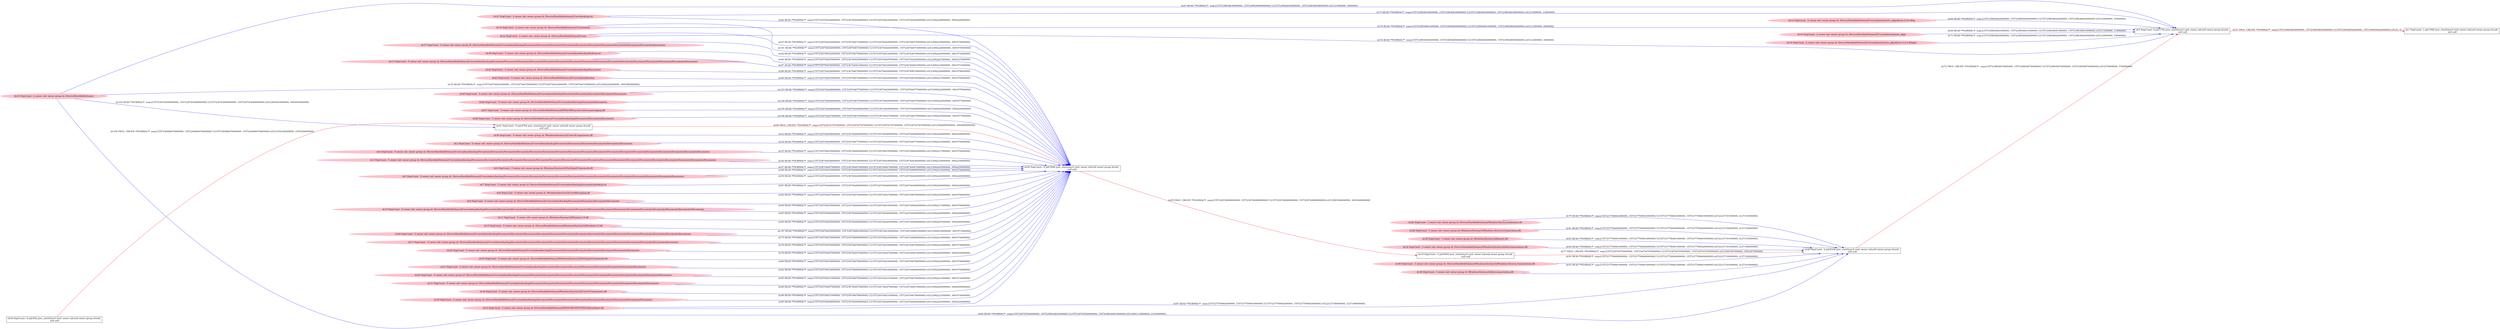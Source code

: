digraph  {
rankdir=LR
"0"[color=black,label="id:0 HopCount: 0 pid:1752 proc_starttime:0 cmd: owner uid:null owner group id:null,\n null null", shape=box,style=solid];
"1"[color=black,label="id:1 HopCount: 1 pid:1496 proc_starttime:0 cmd: owner uid:null owner group id:null,\n null null", shape=box,style=solid];
"0" -> "1" [id=51,__obj="PROC_CREATE"color=red,label="id:51 PROC_CREATE **NORMAL**  seqs:[1557239836652000000, 1557239836652000000] T:[1557239836652000000, 1557239836652000000] relT:[0, 0]",style=solid];
"23"[color=pink,label="id:23 HopCount: -2 owner uid: owner group id: /Device/HarddiskVolume2 ", shape=oval,style=filled];
"40"[color=black,label="id:40 HopCount: -4 pid:5096 proc_starttime:0 cmd: owner uid:null owner group id:null,\n null null", shape=box,style=solid];
"23" -> "40" [id=52,__obj="READ"color=blue,label="id:52 READ **NORMAL**  seqs:[1557236744423000000, 1557236744672000000] T:[1557236744423000000, 1557236744672000000] relT:[3092229000000, 3091980000000]",style=solid];
"50"[color=pink,label="id:50 HopCount: -5 owner uid: owner group id: /Windows/System32/CoreUIComponents.dll ", shape=oval,style=filled];
"50" -> "40" [id=53,__obj="READ"color=blue,label="id:53 READ **NORMAL**  seqs:[1557236744448000000, 1557236744448000000] T:[1557236744448000000, 1557236744448000000] relT:[3092204000000, 3092204000000]",style=solid];
"2"[color=pink,label="id:2 HopCount: -5 owner uid: owner group id: /Device/HarddiskVolume2/Users/admin/backup/Documents/Documents/Documents/Documents/Documents/Documents ", shape=oval,style=filled];
"2" -> "40" [id=54,__obj="READ"color=blue,label="id:54 READ **NORMAL**  seqs:[1557236744429000000, 1557236744677000000] T:[1557236744429000000, 1557236744677000000] relT:[3092223000000, 3091975000000]",style=solid];
"4"[color=pink,label="id:4 HopCount: -5 owner uid: owner group id: /Device/HarddiskVolume2/Users/admin/backup/Documents/Documents/Documents/Documents/Documents/Documents/Documents/Documents/Documents/Documents/Documents/Documents/Documents/Documents/Documents/Documents/Documents/Documents ", shape=oval,style=filled];
"4" -> "40" [id=55,__obj="READ"color=blue,label="id:55 READ **NORMAL**  seqs:[1557236744435000000, 1557236744682000000] T:[1557236744435000000, 1557236744682000000] relT:[3092217000000, 3091970000000]",style=solid];
"3"[color=pink,label="id:3 HopCount: -5 owner uid: owner group id: /Device/HarddiskVolume2/Users/admin/backup/Documents/Documents/Documents/Documents/Documents/Documents/Documents/Documents/Documents/Documents/Documents/Documents/Documents/Documents/Documents/Documents/Documents/Documents/Documents ", shape=oval,style=filled];
"3" -> "40" [id=56,__obj="READ"color=blue,label="id:56 READ **NORMAL**  seqs:[1557236744436000000, 1557236744436000000] T:[1557236744436000000, 1557236744436000000] relT:[3092216000000, 3092216000000]",style=solid];
"6"[color=pink,label="id:6 HopCount: -5 owner uid: owner group id: /Windows/System32/TextInputFramework.dll ", shape=oval,style=filled];
"6" -> "40" [id=57,__obj="READ"color=blue,label="id:57 READ **NORMAL**  seqs:[1557236744447000000, 1557236744447000000] T:[1557236744447000000, 1557236744447000000] relT:[3092205000000, 3092205000000]",style=solid];
"5"[color=pink,label="id:5 HopCount: -5 owner uid: owner group id: /Device/HarddiskVolume2/Users/admin/backup/Documents/Documents/Documents/Documents/Documents/Documents/Documents/Documents/Documents/Documents/Documents/Documents/Documents/Documents ", shape=oval,style=filled];
"5" -> "40" [id=58,__obj="READ"color=blue,label="id:58 READ **NORMAL**  seqs:[1557236744433000000, 1557236744680000000] T:[1557236744433000000, 1557236744680000000] relT:[3092219000000, 3091972000000]",style=solid];
"7"[color=pink,label="id:7 HopCount: -5 owner uid: owner group id: /Device/HarddiskVolume2/Users/admin/backup/Documents/desktop.ini ", shape=oval,style=filled];
"7" -> "40" [id=59,__obj="READ"color=blue,label="id:59 READ **NORMAL**  seqs:[1557236744426000000, 1557236744426000000] T:[1557236744426000000, 1557236744426000000] relT:[3092226000000, 3092226000000]",style=solid];
"21"[color=pink,label="id:21 HopCount: -2 owner uid: owner group id: /Device/HarddiskVolume2/Users/desktop.ini ", shape=oval,style=filled];
"21" -> "40" [id=60,__obj="READ"color=blue,label="id:60 READ **NORMAL**  seqs:[1557236744424000000, 1557236744424000000] T:[1557236744424000000, 1557236744424000000] relT:[3092228000000, 3092228000000]",style=solid];
"8"[color=pink,label="id:8 HopCount: -5 owner uid: owner group id: /Windows/System32/CoreMessaging.dll ", shape=oval,style=filled];
"8" -> "40" [id=61,__obj="READ"color=blue,label="id:61 READ **NORMAL**  seqs:[1557236744448000000, 1557236744448000000] T:[1557236744448000000, 1557236744448000000] relT:[3092204000000, 3092204000000]",style=solid];
"9"[color=pink,label="id:9 HopCount: -5 owner uid: owner group id: /Device/HarddiskVolume2/Users/admin/backup/Documents/Documents/Documents/Documents ", shape=oval,style=filled];
"9" -> "40" [id=62,__obj="READ"color=blue,label="id:62 READ **NORMAL**  seqs:[1557236744427000000, 1557236744676000000] T:[1557236744427000000, 1557236744676000000] relT:[3092225000000, 3091976000000]",style=solid];
"23" -> "0" [id=63,__obj="READ"color=blue,label="id:63 READ **NORMAL**  seqs:[1557239836639000000, 1557239836649000000] T:[1557239836639000000, 1557239836649000000] relT:[13000000, 3000000]",style=solid];
"10"[color=pink,label="id:10 HopCount: -5 owner uid: owner group id: /Device/HarddiskVolume2/Users/admin/backup/Documents/Documents/Documents/Documents/Documents/Documents/Documents/Documents/Documents/Documents/Documents/Documents/Documents/Documents/Documents/Documents/Documents ", shape=oval,style=filled];
"10" -> "40" [id=64,__obj="READ"color=blue,label="id:64 READ **NORMAL**  seqs:[1557236744435000000, 1557236744682000000] T:[1557236744435000000, 1557236744682000000] relT:[3092217000000, 3091970000000]",style=solid];
"11"[color=pink,label="id:11 HopCount: -5 owner uid: owner group id: /Windows/System32/Windows.UI.dll ", shape=oval,style=filled];
"11" -> "40" [id=65,__obj="READ"color=blue,label="id:65 READ **NORMAL**  seqs:[1557236744446000000, 1557236744446000000] T:[1557236744446000000, 1557236744446000000] relT:[3092206000000, 3092206000000]",style=solid];
"12"[color=pink,label="id:12 HopCount: -2 owner uid: owner group id: /Device/HarddiskVolume2/Users/admin/ubuntu_pkgs/bison-3.0.4.dfsg ", shape=oval,style=filled];
"12" -> "0" [id=66,__obj="READ"color=blue,label="id:66 READ **NORMAL**  seqs:[1557239836642000000, 1557239836642000000] T:[1557239836642000000, 1557239836642000000] relT:[10000000, 10000000]",style=solid];
"16"[color=pink,label="id:16 HopCount: -2 owner uid: owner group id: /Device/HarddiskVolume2/Users/admin ", shape=oval,style=filled];
"16" -> "40" [id=67,__obj="READ"color=blue,label="id:67 READ **NORMAL**  seqs:[1557236744424000000, 1557236744673000000] T:[1557236744424000000, 1557236744673000000] relT:[3092228000000, 3091979000000]",style=solid];
"14"[color=pink,label="id:14 HopCount: -2 owner uid: owner group id: /Device/HarddiskVolume2/Users/admin/ubuntu_pkgs ", shape=oval,style=filled];
"14" -> "0" [id=68,__obj="READ"color=blue,label="id:68 READ **NORMAL**  seqs:[1557239836641000000, 1557239836641000000] T:[1557239836641000000, 1557239836641000000] relT:[11000000, 11000000]",style=solid];
"15"[color=pink,label="id:15 HopCount: -5 owner uid: owner group id: /Device/HarddiskVolume2/Windows/System32/Windows.UI.dll ", shape=oval,style=filled];
"15" -> "40" [id=69,__obj="READ"color=blue,label="id:69 READ **NORMAL**  seqs:[1557236744445000000, 1557236744446000000] T:[1557236744445000000, 1557236744446000000] relT:[3092207000000, 3092206000000]",style=solid];
"16" -> "0" [id=70,__obj="READ"color=blue,label="id:70 READ **NORMAL**  seqs:[1557239836641000000, 1557239836644000000] T:[1557239836641000000, 1557239836644000000] relT:[11000000, 8000000]",style=solid];
"18"[color=pink,label="id:18 HopCount: -2 owner uid: owner group id: /Device/HarddiskVolume2/Users/admin/ubuntu_pkgs/bison-3.0.4.dfsg/po ", shape=oval,style=filled];
"18" -> "0" [id=71,__obj="READ"color=blue,label="id:71 READ **NORMAL**  seqs:[1557239836642000000, 1557239836642000000] T:[1557239836642000000, 1557239836642000000] relT:[10000000, 10000000]",style=solid];
"20"[color=black,label="id:20 HopCount: -2 pid:8164 proc_starttime:0 cmd: owner uid:null owner group id:null,\n null null", shape=box,style=solid];
"20" -> "0" [id=72,__obj="PROC_CREATE"color=red,label="id:72 PROC_CREATE **NORMAL**  seqs:[1557239836074000000, 1557239836074000000] T:[1557239836074000000, 1557239836074000000] relT:[578000000, 578000000]",style=solid];
"21" -> "0" [id=73,__obj="READ"color=blue,label="id:73 READ **NORMAL**  seqs:[1557239836639000000, 1557239836639000000] T:[1557239836639000000, 1557239836639000000] relT:[13000000, 13000000]",style=solid];
"22"[color=pink,label="id:22 HopCount: -2 owner uid: owner group id: /Device/HarddiskVolume2/Users ", shape=oval,style=filled];
"22" -> "0" [id=74,__obj="READ"color=blue,label="id:74 READ **NORMAL**  seqs:[1557239836640000000, 1557239836650000000] T:[1557239836640000000, 1557239836650000000] relT:[12000000, 2000000]",style=solid];
"17"[color=pink,label="id:17 HopCount: -5 owner uid: owner group id: /Device/HarddiskVolume2/Users/admin/backup/Documents/Documents/Documents/Documents/Documents/Documents/Documents/Documents/Documents/Documents/Documents/Documents/Documents ", shape=oval,style=filled];
"17" -> "40" [id=75,__obj="READ"color=blue,label="id:75 READ **NORMAL**  seqs:[1557236744433000000, 1557236744680000000] T:[1557236744433000000, 1557236744680000000] relT:[3092219000000, 3091972000000]",style=solid];
"24"[color=pink,label="id:24 HopCount: -5 owner uid: owner group id: /Device/HarddiskVolume2/Users/admin/backup/Documents/Documents/Documents/Documents/Documents/Documents/Documents ", shape=oval,style=filled];
"24" -> "40" [id=76,__obj="READ"color=blue,label="id:76 READ **NORMAL**  seqs:[1557236744430000000, 1557236744678000000] T:[1557236744430000000, 1557236744678000000] relT:[3092222000000, 3091974000000]",style=solid];
"19"[color=black,label="id:19 HopCount: -3 pid:6404 proc_starttime:0 cmd: owner uid:null owner group id:null,\n null null", shape=box,style=solid];
"19" -> "20" [id=77,__obj="PROC_CREATE"color=red,label="id:77 PROC_CREATE **NORMAL**  seqs:[1557236744705000000, 1557236744705000000] T:[1557236744705000000, 1557236744705000000] relT:[3091947000000, 3091947000000]",style=solid];
"25"[color=pink,label="id:25 HopCount: -5 owner uid: owner group id: /Device/HarddiskVolume2/Windows/System32/TextInputFramework.dll ", shape=oval,style=filled];
"25" -> "40" [id=78,__obj="READ"color=blue,label="id:78 READ **NORMAL**  seqs:[1557236744447000000, 1557236744447000000] T:[1557236744447000000, 1557236744447000000] relT:[3092205000000, 3092205000000]",style=solid];
"26"[color=pink,label="id:26 HopCount: -3 owner uid: owner group id: /Device/HarddiskVolume2/Windows/System32/biwinrt.dll ", shape=oval,style=filled];
"26" -> "20" [id=79,__obj="READ"color=blue,label="id:79 READ **NORMAL**  seqs:[1557237709461000000, 1557237709461000000] T:[1557237709461000000, 1557237709461000000] relT:[2127191000000, 2127191000000]",style=solid];
"27"[color=pink,label="id:27 HopCount: -5 owner uid: owner group id: /Device/HarddiskVolume2/Users/admin/backup/Documents/Documents/Documents/Documents/Documents/Documents/Documents/Documents ", shape=oval,style=filled];
"27" -> "40" [id=80,__obj="READ"color=blue,label="id:80 READ **NORMAL**  seqs:[1557236744430000000, 1557236744678000000] T:[1557236744430000000, 1557236744678000000] relT:[3092222000000, 3091974000000]",style=solid];
"28"[color=pink,label="id:28 HopCount: -3 owner uid: owner group id: /Windows/System32/Windows.Devices.Enumeration.dll ", shape=oval,style=filled];
"28" -> "20" [id=81,__obj="READ"color=blue,label="id:81 READ **NORMAL**  seqs:[1557237709460000000, 1557237709460000000] T:[1557237709460000000, 1557237709460000000] relT:[2127192000000, 2127192000000]",style=solid];
"29"[color=pink,label="id:29 HopCount: -5 owner uid: owner group id: /Device/HarddiskVolume2/Users/admin/backup/Documents/Documents/Documents/Documents/Documents/Documents/Documents/Documents/Documents/Documents/Documents/Documents ", shape=oval,style=filled];
"29" -> "40" [id=82,__obj="READ"color=blue,label="id:82 READ **NORMAL**  seqs:[1557236744432000000, 1557236744680000000] T:[1557236744432000000, 1557236744680000000] relT:[3092220000000, 3091972000000]",style=solid];
"30"[color=pink,label="id:30 HopCount: -3 owner uid: owner group id: /Windows/System32/biwinrt.dll ", shape=oval,style=filled];
"30" -> "20" [id=83,__obj="READ"color=blue,label="id:83 READ **NORMAL**  seqs:[1557237709461000000, 1557237709461000000] T:[1557237709461000000, 1557237709461000000] relT:[2127191000000, 2127191000000]",style=solid];
"32"[color=pink,label="id:32 HopCount: -3 owner uid: owner group id: /Device/HarddiskVolume2/Windows/System32/deviceassociation.dll ", shape=oval,style=filled];
"32" -> "20" [id=84,__obj="READ"color=blue,label="id:84 READ **NORMAL**  seqs:[1557237709461000000, 1557237709462000000] T:[1557237709461000000, 1557237709462000000] relT:[2127191000000, 2127190000000]",style=solid];
"31"[color=pink,label="id:31 HopCount: -5 owner uid: owner group id: /Device/HarddiskVolume2/Users/admin/backup/Documents/Documents/Documents/Documents/Documents/Documents/Documents/Documents/Documents/Documents ", shape=oval,style=filled];
"31" -> "40" [id=85,__obj="READ"color=blue,label="id:85 READ **NORMAL**  seqs:[1557236744431000000, 1557236744679000000] T:[1557236744431000000, 1557236744679000000] relT:[3092221000000, 3091973000000]",style=solid];
"34"[color=pink,label="id:34 HopCount: -5 owner uid: owner group id: /Device/HarddiskVolume2/Windows/System32/CoreUIComponents.dll ", shape=oval,style=filled];
"34" -> "40" [id=86,__obj="READ"color=blue,label="id:86 READ **NORMAL**  seqs:[1557236744447000000, 1557236744447000000] T:[1557236744447000000, 1557236744447000000] relT:[3092205000000, 3092205000000]",style=solid];
"33"[color=pink,label="id:33 HopCount: -3 owner uid: owner group id: /Device/HarddiskVolume2/WINDOWS/SYSTEM32/kernelbase.dll ", shape=oval,style=filled];
"33" -> "20" [id=87,__obj="READ"color=blue,label="id:87 READ **NORMAL**  seqs:[1557237709462000000, 1557237709463000000] T:[1557237709462000000, 1557237709463000000] relT:[2127190000000, 2127189000000]",style=solid];
"35"[color=pink,label="id:35 HopCount: -5 owner uid: owner group id: /Device/HarddiskVolume2/Users/admin/backup/Documents/Documents/Documents/Documents/Documents/Documents/Documents/Documents/Documents ", shape=oval,style=filled];
"35" -> "40" [id=88,__obj="READ"color=blue,label="id:88 READ **NORMAL**  seqs:[1557236744431000000, 1557236744678000000] T:[1557236744431000000, 1557236744678000000] relT:[3092221000000, 3091974000000]",style=solid];
"23" -> "20" [id=89,__obj="READ"color=blue,label="id:89 READ **NORMAL**  seqs:[1557236745520000000, 1557239834461000000] T:[1557236745520000000, 1557239834461000000] relT:[3091132000000, 2191000000]",style=solid];
"33" -> "40" [id=90,__obj="READ"color=blue,label="id:90 READ **NORMAL**  seqs:[1557236744449000000, 1557236744449000000] T:[1557236744449000000, 1557236744449000000] relT:[3092203000000, 3092203000000]",style=solid];
"36"[color=pink,label="id:36 HopCount: -3 owner uid: owner group id: /Device/HarddiskVolume2/Windows/System32/Windows.Devices.Enumeration.dll ", shape=oval,style=filled];
"36" -> "20" [id=91,__obj="READ"color=blue,label="id:91 READ **NORMAL**  seqs:[1557237709460000000, 1557237709460000000] T:[1557237709460000000, 1557237709460000000] relT:[2127192000000, 2127192000000]",style=solid];
"37"[color=pink,label="id:37 HopCount: -5 owner uid: owner group id: /Device/HarddiskVolume2/Users/admin/backup/Documents/Documents/Documents/Documents/Documents/Documents/Documents/Documents/Documents/Documents/Documents ", shape=oval,style=filled];
"37" -> "40" [id=92,__obj="READ"color=blue,label="id:92 READ **NORMAL**  seqs:[1557236744432000000, 1557236744679000000] T:[1557236744432000000, 1557236744679000000] relT:[3092220000000, 3091973000000]",style=solid];
"38"[color=pink,label="id:38 HopCount: -3 owner uid: owner group id: /Windows/System32/deviceassociation.dll ", shape=oval,style=filled];
"38" -> "20" [id=93,__obj="READ"color=blue,label="id:93 READ **NORMAL**  seqs:[1557237709461000000, 1557237709461000000] T:[1557237709461000000, 1557237709461000000] relT:[2127191000000, 2127191000000]",style=solid];
"39"[color=pink,label="id:39 HopCount: -5 owner uid: owner group id: /Device/HarddiskVolume2/Users/admin/backup/desktop.ini ", shape=oval,style=filled];
"39" -> "40" [id=94,__obj="READ"color=blue,label="id:94 READ **NORMAL**  seqs:[1557236744425000000, 1557236744425000000] T:[1557236744425000000, 1557236744425000000] relT:[3092227000000, 3092227000000]",style=solid];
"40" -> "19" [id=95,__obj="PROC_CREATE"color=red,label="id:95 PROC_CREATE **NORMAL**  seqs:[1557236744688000000, 1557236744688000000] T:[1557236744688000000, 1557236744688000000] relT:[3091964000000, 3091964000000]",style=solid];
"41"[color=black,label="id:41 HopCount: -5 pid:4704 proc_starttime:0 cmd: owner uid:null owner group id:null,\n null null", shape=box,style=solid];
"41" -> "40" [id=96,__obj="PROC_CREATE"color=red,label="id:96 PROC_CREATE **NORMAL**  seqs:[1557236743767000000, 1557236743767000000] T:[1557236743767000000, 1557236743767000000] relT:[3092885000000, 3092885000000]",style=solid];
"13"[color=pink,label="id:13 HopCount: -5 owner uid: owner group id: /Device/HarddiskVolume2/Users/admin/backup/Documents/Documents/Documents/Documents/Documents/Documents/Documents/Documents/Documents/Documents/Documents/Documents/Documents/Documents/Documents/Documents ", shape=oval,style=filled];
"13" -> "40" [id=97,__obj="READ"color=blue,label="id:97 READ **NORMAL**  seqs:[1557236744434000000, 1557236744681000000] T:[1557236744434000000, 1557236744681000000] relT:[3092218000000, 3091971000000]",style=solid];
"42"[color=pink,label="id:42 HopCount: -5 owner uid: owner group id: /Device/HarddiskVolume2/Users/admin/backup/Documents ", shape=oval,style=filled];
"42" -> "40" [id=98,__obj="READ"color=blue,label="id:98 READ **NORMAL**  seqs:[1557236744426000000, 1557236744674000000] T:[1557236744426000000, 1557236744674000000] relT:[3092226000000, 3091978000000]",style=solid];
"43"[color=pink,label="id:43 HopCount: -5 owner uid: owner group id: /Device/HarddiskVolume2/Users/admin/backup ", shape=oval,style=filled];
"43" -> "40" [id=99,__obj="READ"color=blue,label="id:99 READ **NORMAL**  seqs:[1557236744425000000, 1557236744674000000] T:[1557236744425000000, 1557236744674000000] relT:[3092227000000, 3091978000000]",style=solid];
"44"[color=black,label="id:44 HopCount: -6 pid:452 proc_starttime:0 cmd: owner uid:null owner group id:null,\n null null", shape=box,style=solid];
"44" -> "41" [id=100,__obj="PROC_CREATE"color=red,label="id:100 PROC_CREATE **NORMAL**  seqs:[1557236486470000000, 1557236486470000000] T:[1557236486470000000, 1557236486470000000] relT:[3350182000000, 3350182000000]",style=solid];
"22" -> "40" [id=101,__obj="READ"color=blue,label="id:101 READ **NORMAL**  seqs:[1557236744424000000, 1557236744673000000] T:[1557236744424000000, 1557236744673000000] relT:[3092228000000, 3091979000000]",style=solid];
"23" -> "41" [id=102,__obj="READ"color=blue,label="id:102 READ **NORMAL**  seqs:[1557236743649000000, 1557236743649000000] T:[1557236743649000000, 1557236743649000000] relT:[3093003000000, 3093003000000]",style=solid];
"45"[color=pink,label="id:45 HopCount: -5 owner uid: owner group id: /Device/HarddiskVolume2/Users/admin/backup/Documents/Documents/Documents/Documents/Documents ", shape=oval,style=filled];
"45" -> "40" [id=103,__obj="READ"color=blue,label="id:103 READ **NORMAL**  seqs:[1557236744428000000, 1557236744677000000] T:[1557236744428000000, 1557236744677000000] relT:[3092224000000, 3091975000000]",style=solid];
"46"[color=pink,label="id:46 HopCount: -5 owner uid: owner group id: /Device/HarddiskVolume2/Users/admin/backup/Documents/Documents ", shape=oval,style=filled];
"46" -> "40" [id=104,__obj="READ"color=blue,label="id:104 READ **NORMAL**  seqs:[1557236744426000000, 1557236744675000000] T:[1557236744426000000, 1557236744675000000] relT:[3092226000000, 3091977000000]",style=solid];
"47"[color=pink,label="id:47 HopCount: -5 owner uid: owner group id: /Device/HarddiskVolume2/WINDOWS/system32/coremessaging.dll ", shape=oval,style=filled];
"47" -> "40" [id=105,__obj="READ"color=blue,label="id:105 READ **NORMAL**  seqs:[1557236744448000000, 1557236744448000000] T:[1557236744448000000, 1557236744448000000] relT:[3092204000000, 3092204000000]",style=solid];
"48"[color=pink,label="id:48 HopCount: -5 owner uid: owner group id: /Device/HarddiskVolume2/Users/admin/backup/Documents/Documents/Documents ", shape=oval,style=filled];
"48" -> "40" [id=106,__obj="READ"color=blue,label="id:106 READ **NORMAL**  seqs:[1557236744427000000, 1557236744675000000] T:[1557236744427000000, 1557236744675000000] relT:[3092225000000, 3091977000000]",style=solid];
"49"[color=pink,label="id:49 HopCount: -5 owner uid: owner group id: /Device/HarddiskVolume2/Users/admin/backup/Documents/Documents/Documents/Documents/Documents/Documents/Documents/Documents/Documents/Documents/Documents/Documents/Documents/Documents/Documents ", shape=oval,style=filled];
"49" -> "40" [id=107,__obj="READ"color=blue,label="id:107 READ **NORMAL**  seqs:[1557236744434000000, 1557236744681000000] T:[1557236744434000000, 1557236744681000000] relT:[3092218000000, 3091971000000]",style=solid];
}
